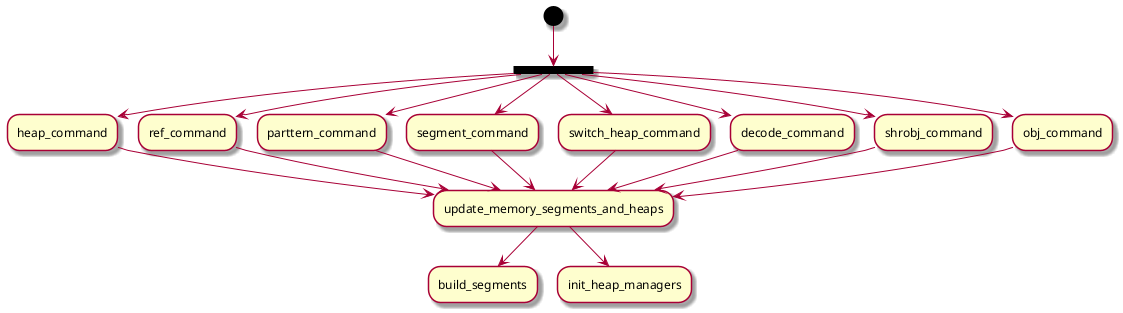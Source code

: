 @startuml
skin rose

(*)--> ===Bar1===
===Bar1=== --> heap_command
===Bar1=== --> ref_command
===Bar1=== --> parttern_command
===Bar1=== --> segment_command
===Bar1=== --> switch_heap_command
===Bar1=== --> decode_command
===Bar1=== --> shrobj_command
===Bar1=== --> obj_command

heap_command --> "update_memory_segments_and_heaps" as update
ref_command  --> update
parttern_command --> update
segment_command --> update
decode_command --> update
shrobj_command --> update
obj_command --> update
switch_heap_command --> update

update --> build_segments
update --> init_heap_managers
@enduml